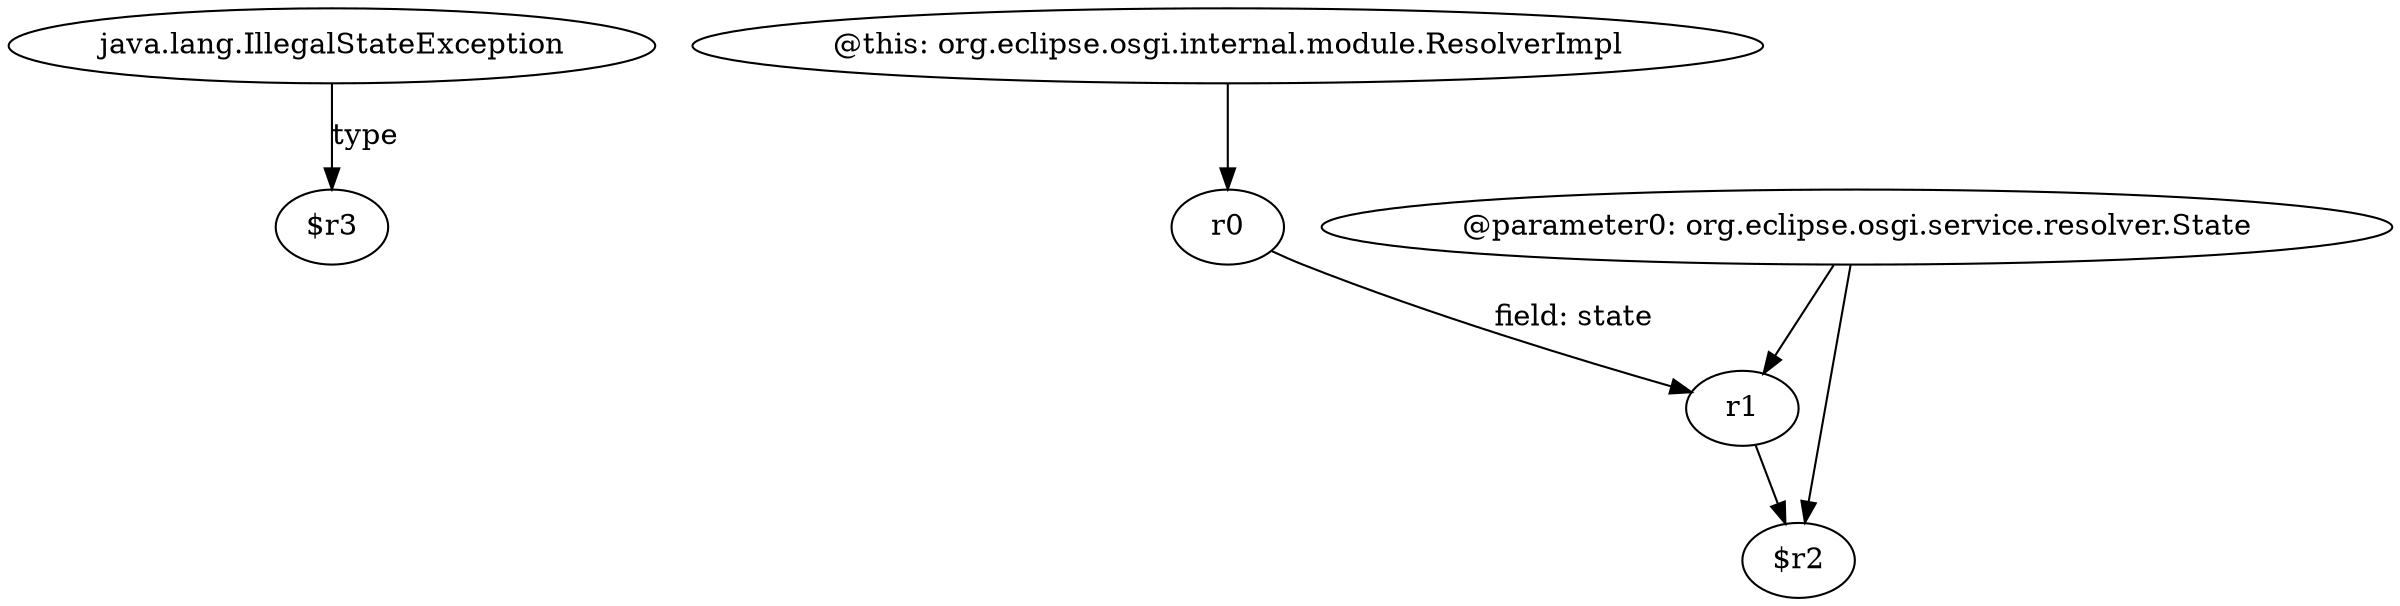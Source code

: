 digraph g {
0[label="java.lang.IllegalStateException"]
1[label="$r3"]
0->1[label="type"]
2[label="@this: org.eclipse.osgi.internal.module.ResolverImpl"]
3[label="r0"]
2->3[label=""]
4[label="@parameter0: org.eclipse.osgi.service.resolver.State"]
5[label="r1"]
4->5[label=""]
6[label="$r2"]
4->6[label=""]
3->5[label="field: state"]
5->6[label=""]
}